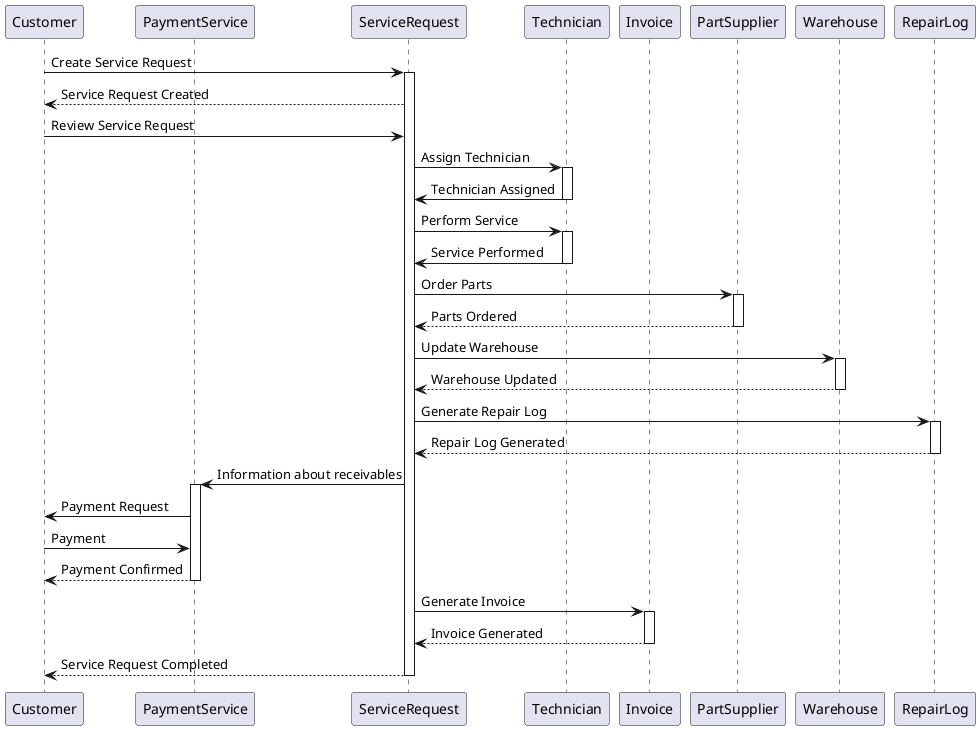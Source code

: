 @startuml

participant "Customer" as Customer
participant "PaymentService" as PaymentService
participant "ServiceRequest" as ServiceRequest
participant "Technician" as Technician
participant "Invoice" as Invoice
participant "PartSupplier" as PartSupplier
participant "Warehouse" as Warehouse
participant "RepairLog" as RepairLog

Customer -> ServiceRequest: Create Service Request
activate ServiceRequest

ServiceRequest --> Customer: Service Request Created

Customer -> ServiceRequest: Review Service Request

ServiceRequest -> Technician: Assign Technician
activate Technician

Technician -> ServiceRequest: Technician Assigned
deactivate Technician

ServiceRequest -> Technician: Perform Service
activate Technician

Technician -> ServiceRequest: Service Performed
deactivate Technician

ServiceRequest -> PartSupplier: Order Parts
activate PartSupplier

PartSupplier --> ServiceRequest: Parts Ordered
deactivate PartSupplier

ServiceRequest -> Warehouse: Update Warehouse
activate Warehouse

Warehouse --> ServiceRequest: Warehouse Updated
deactivate Warehouse

ServiceRequest -> RepairLog: Generate Repair Log
activate RepairLog

RepairLog --> ServiceRequest: Repair Log Generated
deactivate RepairLog

ServiceRequest -> PaymentService: Information about receivables
activate PaymentService

PaymentService -> Customer: Payment Request
Customer -> PaymentService: Payment
PaymentService --> Customer: Payment Confirmed
deactivate PaymentService

ServiceRequest -> Invoice: Generate Invoice
activate Invoice

Invoice --> ServiceRequest: Invoice Generated
deactivate Invoice

ServiceRequest --> Customer: Service Request Completed
deactivate ServiceRequest

@enduml
